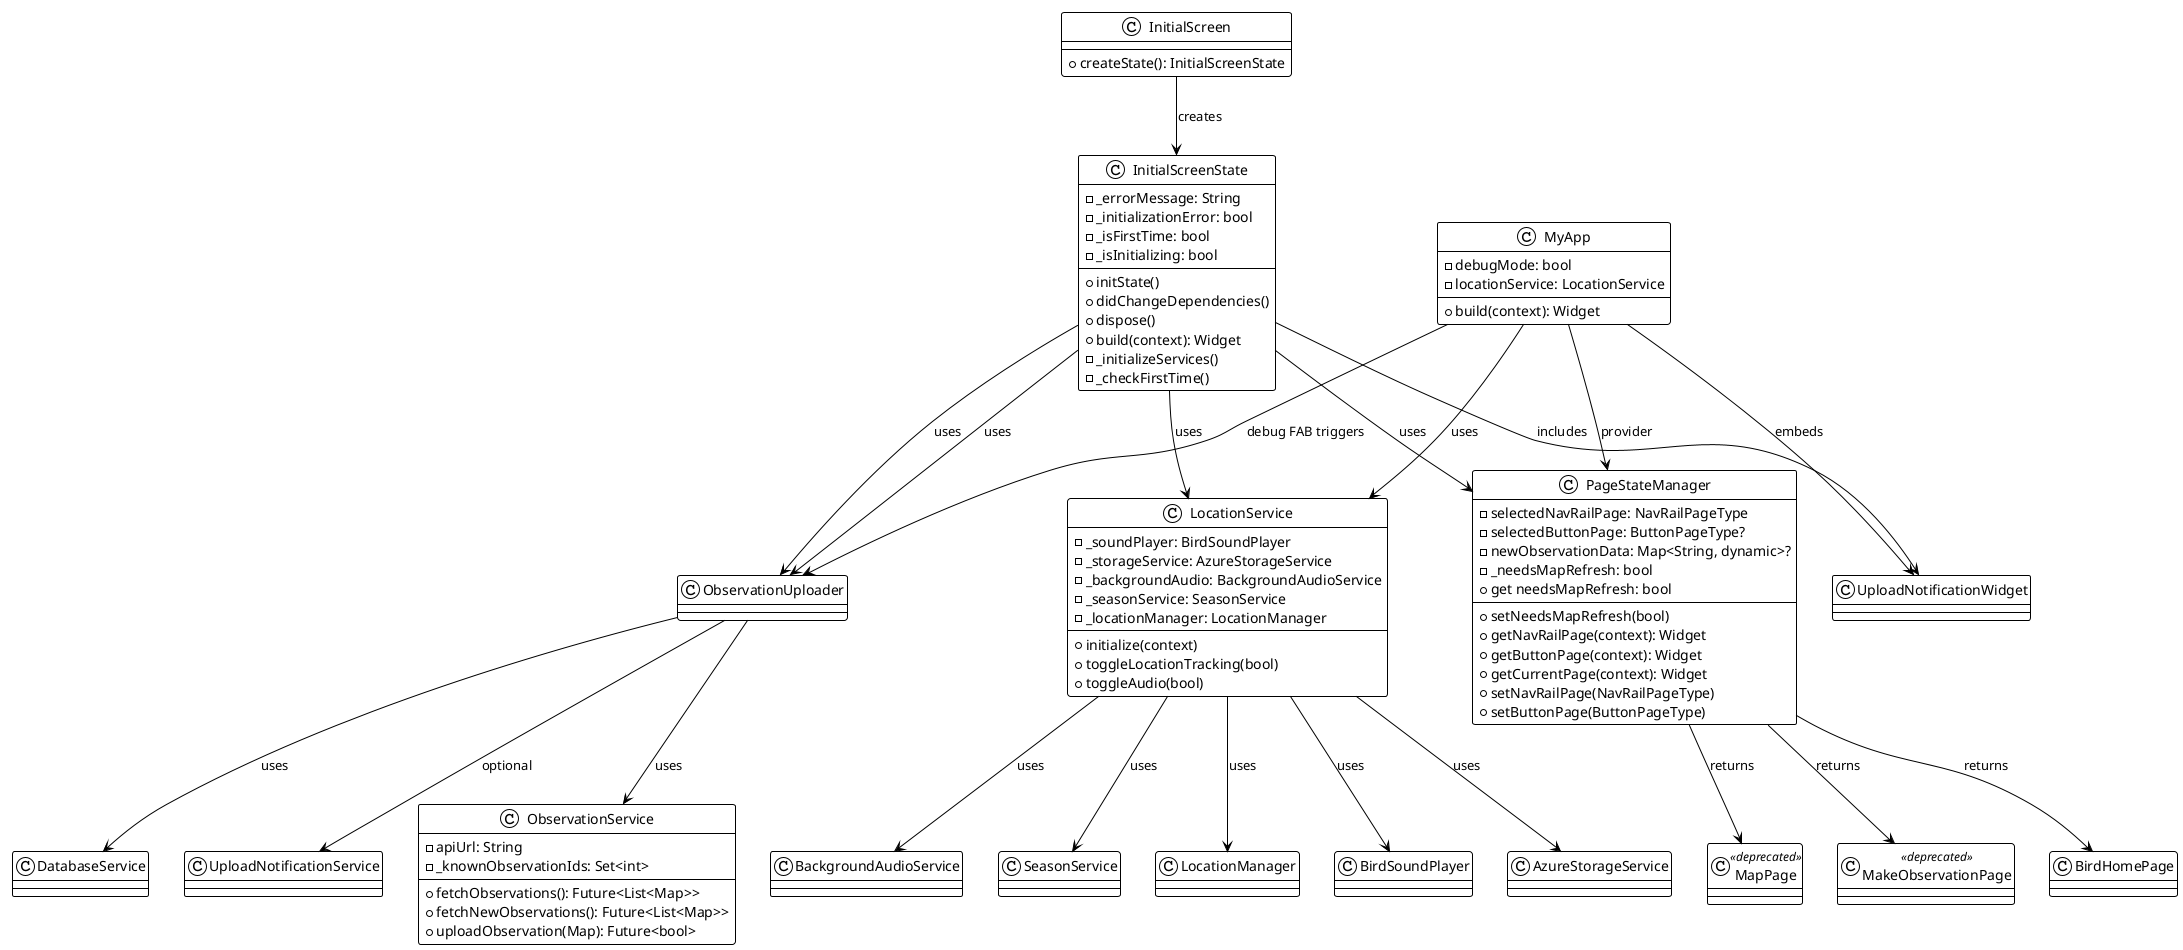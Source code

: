 @startuml UML_class_diagram

!theme plain

class MyApp {
  - debugMode: bool
  - locationService: LocationService
  + build(context): Widget
}

class InitialScreen {
  + createState(): InitialScreenState
}

class InitialScreenState {
  - _errorMessage: String
  - _initializationError: bool
  - _isFirstTime: bool
  - _isInitializing: bool
  + initState()
  + didChangeDependencies()
  + dispose()
  + build(context): Widget
  - _initializeServices()
  - _checkFirstTime()
}

class LocationService {
  - _soundPlayer: BirdSoundPlayer
  - _storageService: AzureStorageService
  - _backgroundAudio: BackgroundAudioService
  - _seasonService: SeasonService
  - _locationManager: LocationManager
  + initialize(context)
  + toggleLocationTracking(bool)
  + toggleAudio(bool)
}

class PageStateManager {
  - selectedNavRailPage: NavRailPageType
  - selectedButtonPage: ButtonPageType?
  - newObservationData: Map<String, dynamic>?
  - _needsMapRefresh: bool
  + get needsMapRefresh: bool
  + setNeedsMapRefresh(bool)
  + getNavRailPage(context): Widget
  + getButtonPage(context): Widget
  + getCurrentPage(context): Widget
  + setNavRailPage(NavRailPageType)
  + setButtonPage(ButtonPageType)
}

class BirdSoundPlayer
class AzureStorageService
class BackgroundAudioService
class SeasonService
class LocationManager
class UploadNotificationWidget
class ObservationUploader
class BirdHomePage
class MapPage <<deprecated>>
class MakeObservationPage <<deprecated>>
class ObservationService {
  - apiUrl: String
  - _knownObservationIds: Set<int>
  + fetchObservations(): Future<List<Map>>
  + fetchNewObservations(): Future<List<Map>>
  + uploadObservation(Map): Future<bool>
}

MyApp --> LocationService : uses
MyApp --> PageStateManager : provider
MyApp --> UploadNotificationWidget : embeds
MyApp --> ObservationUploader : debug FAB triggers

InitialScreen --> InitialScreenState : creates
InitialScreenState --> LocationService : uses
InitialScreenState --> ObservationUploader : uses
InitialScreenState --> PageStateManager : uses
InitialScreenState --> UploadNotificationWidget : includes

LocationService --> BirdSoundPlayer : uses
LocationService --> AzureStorageService : uses
LocationService --> BackgroundAudioService : uses
LocationService --> SeasonService : uses
LocationService --> LocationManager : uses

PageStateManager --> BirdHomePage : returns
PageStateManager --> MapPage : returns
PageStateManager --> MakeObservationPage : returns

ObservationUploader --> DatabaseService : uses
ObservationUploader --> ObservationService : uses
ObservationUploader --> UploadNotificationService : optional

InitialScreenState --> ObservationUploader : uses

@enduml
